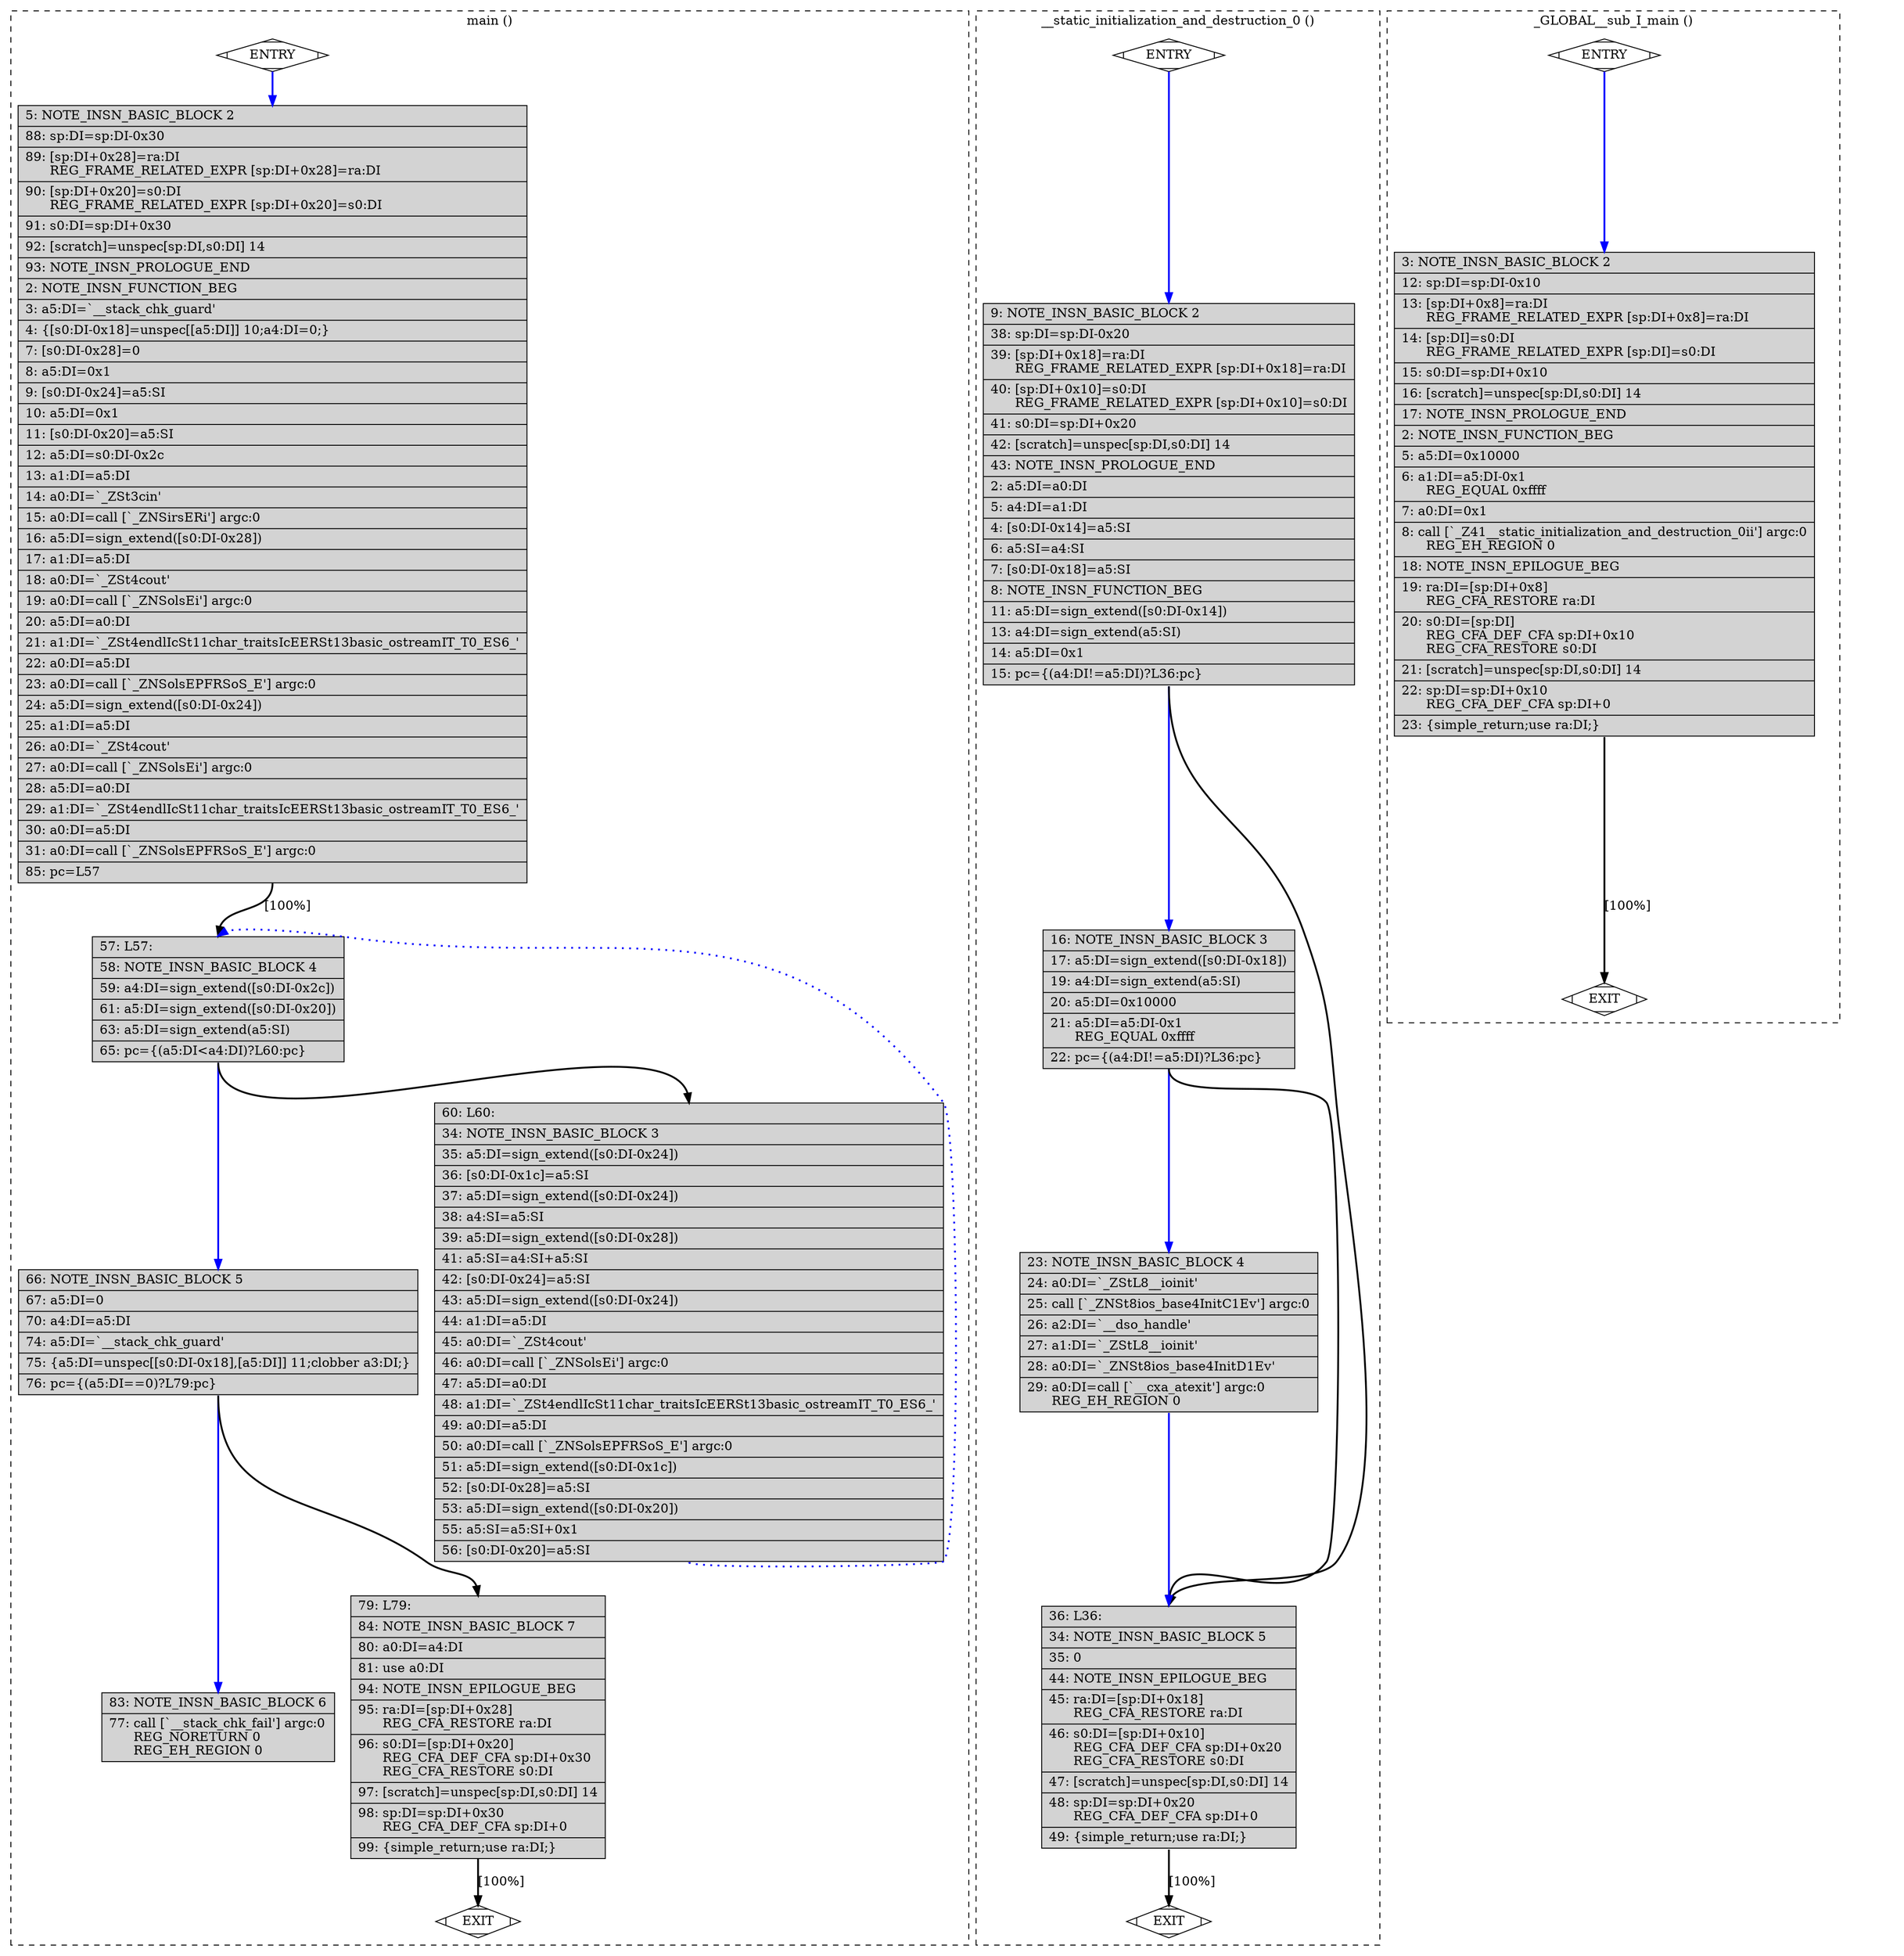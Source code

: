 digraph "cfg_analysis/O0/fibonacci_O0-Fibonacci.cpp.298r.pro_and_epilogue" {
overlap=false;
subgraph "cluster_main" {
	style="dashed";
	color="black";
	label="main ()";
	fn_1727_basic_block_0 [shape=Mdiamond,style=filled,fillcolor=white,label="ENTRY"];

	fn_1727_basic_block_2 [shape=record,style=filled,fillcolor=lightgrey,label="{\ \ \ \ 5:\ NOTE_INSN_BASIC_BLOCK\ 2\l\
|\ \ \ 88:\ sp:DI=sp:DI-0x30\l\
|\ \ \ 89:\ [sp:DI+0x28]=ra:DI\l\
\ \ \ \ \ \ REG_FRAME_RELATED_EXPR\ [sp:DI+0x28]=ra:DI\l\
|\ \ \ 90:\ [sp:DI+0x20]=s0:DI\l\
\ \ \ \ \ \ REG_FRAME_RELATED_EXPR\ [sp:DI+0x20]=s0:DI\l\
|\ \ \ 91:\ s0:DI=sp:DI+0x30\l\
|\ \ \ 92:\ [scratch]=unspec[sp:DI,s0:DI]\ 14\l\
|\ \ \ 93:\ NOTE_INSN_PROLOGUE_END\l\
|\ \ \ \ 2:\ NOTE_INSN_FUNCTION_BEG\l\
|\ \ \ \ 3:\ a5:DI=`__stack_chk_guard'\l\
|\ \ \ \ 4:\ \{[s0:DI-0x18]=unspec[[a5:DI]]\ 10;a4:DI=0;\}\l\
|\ \ \ \ 7:\ [s0:DI-0x28]=0\l\
|\ \ \ \ 8:\ a5:DI=0x1\l\
|\ \ \ \ 9:\ [s0:DI-0x24]=a5:SI\l\
|\ \ \ 10:\ a5:DI=0x1\l\
|\ \ \ 11:\ [s0:DI-0x20]=a5:SI\l\
|\ \ \ 12:\ a5:DI=s0:DI-0x2c\l\
|\ \ \ 13:\ a1:DI=a5:DI\l\
|\ \ \ 14:\ a0:DI=`_ZSt3cin'\l\
|\ \ \ 15:\ a0:DI=call\ [`_ZNSirsERi']\ argc:0\l\
|\ \ \ 16:\ a5:DI=sign_extend([s0:DI-0x28])\l\
|\ \ \ 17:\ a1:DI=a5:DI\l\
|\ \ \ 18:\ a0:DI=`_ZSt4cout'\l\
|\ \ \ 19:\ a0:DI=call\ [`_ZNSolsEi']\ argc:0\l\
|\ \ \ 20:\ a5:DI=a0:DI\l\
|\ \ \ 21:\ a1:DI=`_ZSt4endlIcSt11char_traitsIcEERSt13basic_ostreamIT_T0_ES6_'\l\
|\ \ \ 22:\ a0:DI=a5:DI\l\
|\ \ \ 23:\ a0:DI=call\ [`_ZNSolsEPFRSoS_E']\ argc:0\l\
|\ \ \ 24:\ a5:DI=sign_extend([s0:DI-0x24])\l\
|\ \ \ 25:\ a1:DI=a5:DI\l\
|\ \ \ 26:\ a0:DI=`_ZSt4cout'\l\
|\ \ \ 27:\ a0:DI=call\ [`_ZNSolsEi']\ argc:0\l\
|\ \ \ 28:\ a5:DI=a0:DI\l\
|\ \ \ 29:\ a1:DI=`_ZSt4endlIcSt11char_traitsIcEERSt13basic_ostreamIT_T0_ES6_'\l\
|\ \ \ 30:\ a0:DI=a5:DI\l\
|\ \ \ 31:\ a0:DI=call\ [`_ZNSolsEPFRSoS_E']\ argc:0\l\
|\ \ \ 85:\ pc=L57\l\
}"];

	fn_1727_basic_block_4 [shape=record,style=filled,fillcolor=lightgrey,label="{\ \ \ 57:\ L57:\l\
|\ \ \ 58:\ NOTE_INSN_BASIC_BLOCK\ 4\l\
|\ \ \ 59:\ a4:DI=sign_extend([s0:DI-0x2c])\l\
|\ \ \ 61:\ a5:DI=sign_extend([s0:DI-0x20])\l\
|\ \ \ 63:\ a5:DI=sign_extend(a5:SI)\l\
|\ \ \ 65:\ pc=\{(a5:DI\<a4:DI)?L60:pc\}\l\
}"];

	fn_1727_basic_block_5 [shape=record,style=filled,fillcolor=lightgrey,label="{\ \ \ 66:\ NOTE_INSN_BASIC_BLOCK\ 5\l\
|\ \ \ 67:\ a5:DI=0\l\
|\ \ \ 70:\ a4:DI=a5:DI\l\
|\ \ \ 74:\ a5:DI=`__stack_chk_guard'\l\
|\ \ \ 75:\ \{a5:DI=unspec[[s0:DI-0x18],[a5:DI]]\ 11;clobber\ a3:DI;\}\l\
|\ \ \ 76:\ pc=\{(a5:DI==0)?L79:pc\}\l\
}"];

	fn_1727_basic_block_6 [shape=record,style=filled,fillcolor=lightgrey,label="{\ \ \ 83:\ NOTE_INSN_BASIC_BLOCK\ 6\l\
|\ \ \ 77:\ call\ [`__stack_chk_fail']\ argc:0\l\
\ \ \ \ \ \ REG_NORETURN\ 0\l\
\ \ \ \ \ \ REG_EH_REGION\ 0\l\
}"];

	fn_1727_basic_block_7 [shape=record,style=filled,fillcolor=lightgrey,label="{\ \ \ 79:\ L79:\l\
|\ \ \ 84:\ NOTE_INSN_BASIC_BLOCK\ 7\l\
|\ \ \ 80:\ a0:DI=a4:DI\l\
|\ \ \ 81:\ use\ a0:DI\l\
|\ \ \ 94:\ NOTE_INSN_EPILOGUE_BEG\l\
|\ \ \ 95:\ ra:DI=[sp:DI+0x28]\l\
\ \ \ \ \ \ REG_CFA_RESTORE\ ra:DI\l\
|\ \ \ 96:\ s0:DI=[sp:DI+0x20]\l\
\ \ \ \ \ \ REG_CFA_DEF_CFA\ sp:DI+0x30\l\
\ \ \ \ \ \ REG_CFA_RESTORE\ s0:DI\l\
|\ \ \ 97:\ [scratch]=unspec[sp:DI,s0:DI]\ 14\l\
|\ \ \ 98:\ sp:DI=sp:DI+0x30\l\
\ \ \ \ \ \ REG_CFA_DEF_CFA\ sp:DI+0\l\
|\ \ \ 99:\ \{simple_return;use\ ra:DI;\}\l\
}"];

	fn_1727_basic_block_3 [shape=record,style=filled,fillcolor=lightgrey,label="{\ \ \ 60:\ L60:\l\
|\ \ \ 34:\ NOTE_INSN_BASIC_BLOCK\ 3\l\
|\ \ \ 35:\ a5:DI=sign_extend([s0:DI-0x24])\l\
|\ \ \ 36:\ [s0:DI-0x1c]=a5:SI\l\
|\ \ \ 37:\ a5:DI=sign_extend([s0:DI-0x24])\l\
|\ \ \ 38:\ a4:SI=a5:SI\l\
|\ \ \ 39:\ a5:DI=sign_extend([s0:DI-0x28])\l\
|\ \ \ 41:\ a5:SI=a4:SI+a5:SI\l\
|\ \ \ 42:\ [s0:DI-0x24]=a5:SI\l\
|\ \ \ 43:\ a5:DI=sign_extend([s0:DI-0x24])\l\
|\ \ \ 44:\ a1:DI=a5:DI\l\
|\ \ \ 45:\ a0:DI=`_ZSt4cout'\l\
|\ \ \ 46:\ a0:DI=call\ [`_ZNSolsEi']\ argc:0\l\
|\ \ \ 47:\ a5:DI=a0:DI\l\
|\ \ \ 48:\ a1:DI=`_ZSt4endlIcSt11char_traitsIcEERSt13basic_ostreamIT_T0_ES6_'\l\
|\ \ \ 49:\ a0:DI=a5:DI\l\
|\ \ \ 50:\ a0:DI=call\ [`_ZNSolsEPFRSoS_E']\ argc:0\l\
|\ \ \ 51:\ a5:DI=sign_extend([s0:DI-0x1c])\l\
|\ \ \ 52:\ [s0:DI-0x28]=a5:SI\l\
|\ \ \ 53:\ a5:DI=sign_extend([s0:DI-0x20])\l\
|\ \ \ 55:\ a5:SI=a5:SI+0x1\l\
|\ \ \ 56:\ [s0:DI-0x20]=a5:SI\l\
}"];

	fn_1727_basic_block_1 [shape=Mdiamond,style=filled,fillcolor=white,label="EXIT"];

	fn_1727_basic_block_0:s -> fn_1727_basic_block_2:n [style="solid,bold",color=blue,weight=100,constraint=true];
	fn_1727_basic_block_2:s -> fn_1727_basic_block_4:n [style="solid,bold",color=black,weight=10,constraint=true,label="[100%]"];
	fn_1727_basic_block_3:s -> fn_1727_basic_block_4:n [style="dotted,bold",color=blue,weight=10,constraint=false];
	fn_1727_basic_block_4:s -> fn_1727_basic_block_3:n [style="solid,bold",color=black,weight=10,constraint=true];
	fn_1727_basic_block_4:s -> fn_1727_basic_block_5:n [style="solid,bold",color=blue,weight=100,constraint=true];
	fn_1727_basic_block_5:s -> fn_1727_basic_block_7:n [style="solid,bold",color=black,weight=10,constraint=true];
	fn_1727_basic_block_5:s -> fn_1727_basic_block_6:n [style="solid,bold",color=blue,weight=100,constraint=true];
	fn_1727_basic_block_7:s -> fn_1727_basic_block_1:n [style="solid,bold",color=black,weight=10,constraint=true,label="[100%]"];
	fn_1727_basic_block_0:s -> fn_1727_basic_block_1:n [style="invis",constraint=true];
}
subgraph "cluster___static_initialization_and_destruction_0" {
	style="dashed";
	color="black";
	label="__static_initialization_and_destruction_0 ()";
	fn_2227_basic_block_0 [shape=Mdiamond,style=filled,fillcolor=white,label="ENTRY"];

	fn_2227_basic_block_2 [shape=record,style=filled,fillcolor=lightgrey,label="{\ \ \ \ 9:\ NOTE_INSN_BASIC_BLOCK\ 2\l\
|\ \ \ 38:\ sp:DI=sp:DI-0x20\l\
|\ \ \ 39:\ [sp:DI+0x18]=ra:DI\l\
\ \ \ \ \ \ REG_FRAME_RELATED_EXPR\ [sp:DI+0x18]=ra:DI\l\
|\ \ \ 40:\ [sp:DI+0x10]=s0:DI\l\
\ \ \ \ \ \ REG_FRAME_RELATED_EXPR\ [sp:DI+0x10]=s0:DI\l\
|\ \ \ 41:\ s0:DI=sp:DI+0x20\l\
|\ \ \ 42:\ [scratch]=unspec[sp:DI,s0:DI]\ 14\l\
|\ \ \ 43:\ NOTE_INSN_PROLOGUE_END\l\
|\ \ \ \ 2:\ a5:DI=a0:DI\l\
|\ \ \ \ 5:\ a4:DI=a1:DI\l\
|\ \ \ \ 4:\ [s0:DI-0x14]=a5:SI\l\
|\ \ \ \ 6:\ a5:SI=a4:SI\l\
|\ \ \ \ 7:\ [s0:DI-0x18]=a5:SI\l\
|\ \ \ \ 8:\ NOTE_INSN_FUNCTION_BEG\l\
|\ \ \ 11:\ a5:DI=sign_extend([s0:DI-0x14])\l\
|\ \ \ 13:\ a4:DI=sign_extend(a5:SI)\l\
|\ \ \ 14:\ a5:DI=0x1\l\
|\ \ \ 15:\ pc=\{(a4:DI!=a5:DI)?L36:pc\}\l\
}"];

	fn_2227_basic_block_3 [shape=record,style=filled,fillcolor=lightgrey,label="{\ \ \ 16:\ NOTE_INSN_BASIC_BLOCK\ 3\l\
|\ \ \ 17:\ a5:DI=sign_extend([s0:DI-0x18])\l\
|\ \ \ 19:\ a4:DI=sign_extend(a5:SI)\l\
|\ \ \ 20:\ a5:DI=0x10000\l\
|\ \ \ 21:\ a5:DI=a5:DI-0x1\l\
\ \ \ \ \ \ REG_EQUAL\ 0xffff\l\
|\ \ \ 22:\ pc=\{(a4:DI!=a5:DI)?L36:pc\}\l\
}"];

	fn_2227_basic_block_4 [shape=record,style=filled,fillcolor=lightgrey,label="{\ \ \ 23:\ NOTE_INSN_BASIC_BLOCK\ 4\l\
|\ \ \ 24:\ a0:DI=`_ZStL8__ioinit'\l\
|\ \ \ 25:\ call\ [`_ZNSt8ios_base4InitC1Ev']\ argc:0\l\
|\ \ \ 26:\ a2:DI=`__dso_handle'\l\
|\ \ \ 27:\ a1:DI=`_ZStL8__ioinit'\l\
|\ \ \ 28:\ a0:DI=`_ZNSt8ios_base4InitD1Ev'\l\
|\ \ \ 29:\ a0:DI=call\ [`__cxa_atexit']\ argc:0\l\
\ \ \ \ \ \ REG_EH_REGION\ 0\l\
}"];

	fn_2227_basic_block_5 [shape=record,style=filled,fillcolor=lightgrey,label="{\ \ \ 36:\ L36:\l\
|\ \ \ 34:\ NOTE_INSN_BASIC_BLOCK\ 5\l\
|\ \ \ 35:\ 0\l\
|\ \ \ 44:\ NOTE_INSN_EPILOGUE_BEG\l\
|\ \ \ 45:\ ra:DI=[sp:DI+0x18]\l\
\ \ \ \ \ \ REG_CFA_RESTORE\ ra:DI\l\
|\ \ \ 46:\ s0:DI=[sp:DI+0x10]\l\
\ \ \ \ \ \ REG_CFA_DEF_CFA\ sp:DI+0x20\l\
\ \ \ \ \ \ REG_CFA_RESTORE\ s0:DI\l\
|\ \ \ 47:\ [scratch]=unspec[sp:DI,s0:DI]\ 14\l\
|\ \ \ 48:\ sp:DI=sp:DI+0x20\l\
\ \ \ \ \ \ REG_CFA_DEF_CFA\ sp:DI+0\l\
|\ \ \ 49:\ \{simple_return;use\ ra:DI;\}\l\
}"];

	fn_2227_basic_block_1 [shape=Mdiamond,style=filled,fillcolor=white,label="EXIT"];

	fn_2227_basic_block_0:s -> fn_2227_basic_block_2:n [style="solid,bold",color=blue,weight=100,constraint=true];
	fn_2227_basic_block_2:s -> fn_2227_basic_block_3:n [style="solid,bold",color=blue,weight=100,constraint=true];
	fn_2227_basic_block_2:s -> fn_2227_basic_block_5:n [style="solid,bold",color=black,weight=10,constraint=true];
	fn_2227_basic_block_3:s -> fn_2227_basic_block_4:n [style="solid,bold",color=blue,weight=100,constraint=true];
	fn_2227_basic_block_3:s -> fn_2227_basic_block_5:n [style="solid,bold",color=black,weight=10,constraint=true];
	fn_2227_basic_block_4:s -> fn_2227_basic_block_5:n [style="solid,bold",color=blue,weight=100,constraint=true];
	fn_2227_basic_block_5:s -> fn_2227_basic_block_1:n [style="solid,bold",color=black,weight=10,constraint=true,label="[100%]"];
	fn_2227_basic_block_0:s -> fn_2227_basic_block_1:n [style="invis",constraint=true];
}
subgraph "cluster__GLOBAL__sub_I_main" {
	style="dashed";
	color="black";
	label="_GLOBAL__sub_I_main ()";
	fn_2228_basic_block_0 [shape=Mdiamond,style=filled,fillcolor=white,label="ENTRY"];

	fn_2228_basic_block_2 [shape=record,style=filled,fillcolor=lightgrey,label="{\ \ \ \ 3:\ NOTE_INSN_BASIC_BLOCK\ 2\l\
|\ \ \ 12:\ sp:DI=sp:DI-0x10\l\
|\ \ \ 13:\ [sp:DI+0x8]=ra:DI\l\
\ \ \ \ \ \ REG_FRAME_RELATED_EXPR\ [sp:DI+0x8]=ra:DI\l\
|\ \ \ 14:\ [sp:DI]=s0:DI\l\
\ \ \ \ \ \ REG_FRAME_RELATED_EXPR\ [sp:DI]=s0:DI\l\
|\ \ \ 15:\ s0:DI=sp:DI+0x10\l\
|\ \ \ 16:\ [scratch]=unspec[sp:DI,s0:DI]\ 14\l\
|\ \ \ 17:\ NOTE_INSN_PROLOGUE_END\l\
|\ \ \ \ 2:\ NOTE_INSN_FUNCTION_BEG\l\
|\ \ \ \ 5:\ a5:DI=0x10000\l\
|\ \ \ \ 6:\ a1:DI=a5:DI-0x1\l\
\ \ \ \ \ \ REG_EQUAL\ 0xffff\l\
|\ \ \ \ 7:\ a0:DI=0x1\l\
|\ \ \ \ 8:\ call\ [`_Z41__static_initialization_and_destruction_0ii']\ argc:0\l\
\ \ \ \ \ \ REG_EH_REGION\ 0\l\
|\ \ \ 18:\ NOTE_INSN_EPILOGUE_BEG\l\
|\ \ \ 19:\ ra:DI=[sp:DI+0x8]\l\
\ \ \ \ \ \ REG_CFA_RESTORE\ ra:DI\l\
|\ \ \ 20:\ s0:DI=[sp:DI]\l\
\ \ \ \ \ \ REG_CFA_DEF_CFA\ sp:DI+0x10\l\
\ \ \ \ \ \ REG_CFA_RESTORE\ s0:DI\l\
|\ \ \ 21:\ [scratch]=unspec[sp:DI,s0:DI]\ 14\l\
|\ \ \ 22:\ sp:DI=sp:DI+0x10\l\
\ \ \ \ \ \ REG_CFA_DEF_CFA\ sp:DI+0\l\
|\ \ \ 23:\ \{simple_return;use\ ra:DI;\}\l\
}"];

	fn_2228_basic_block_1 [shape=Mdiamond,style=filled,fillcolor=white,label="EXIT"];

	fn_2228_basic_block_0:s -> fn_2228_basic_block_2:n [style="solid,bold",color=blue,weight=100,constraint=true];
	fn_2228_basic_block_2:s -> fn_2228_basic_block_1:n [style="solid,bold",color=black,weight=10,constraint=true,label="[100%]"];
	fn_2228_basic_block_0:s -> fn_2228_basic_block_1:n [style="invis",constraint=true];
}
}
